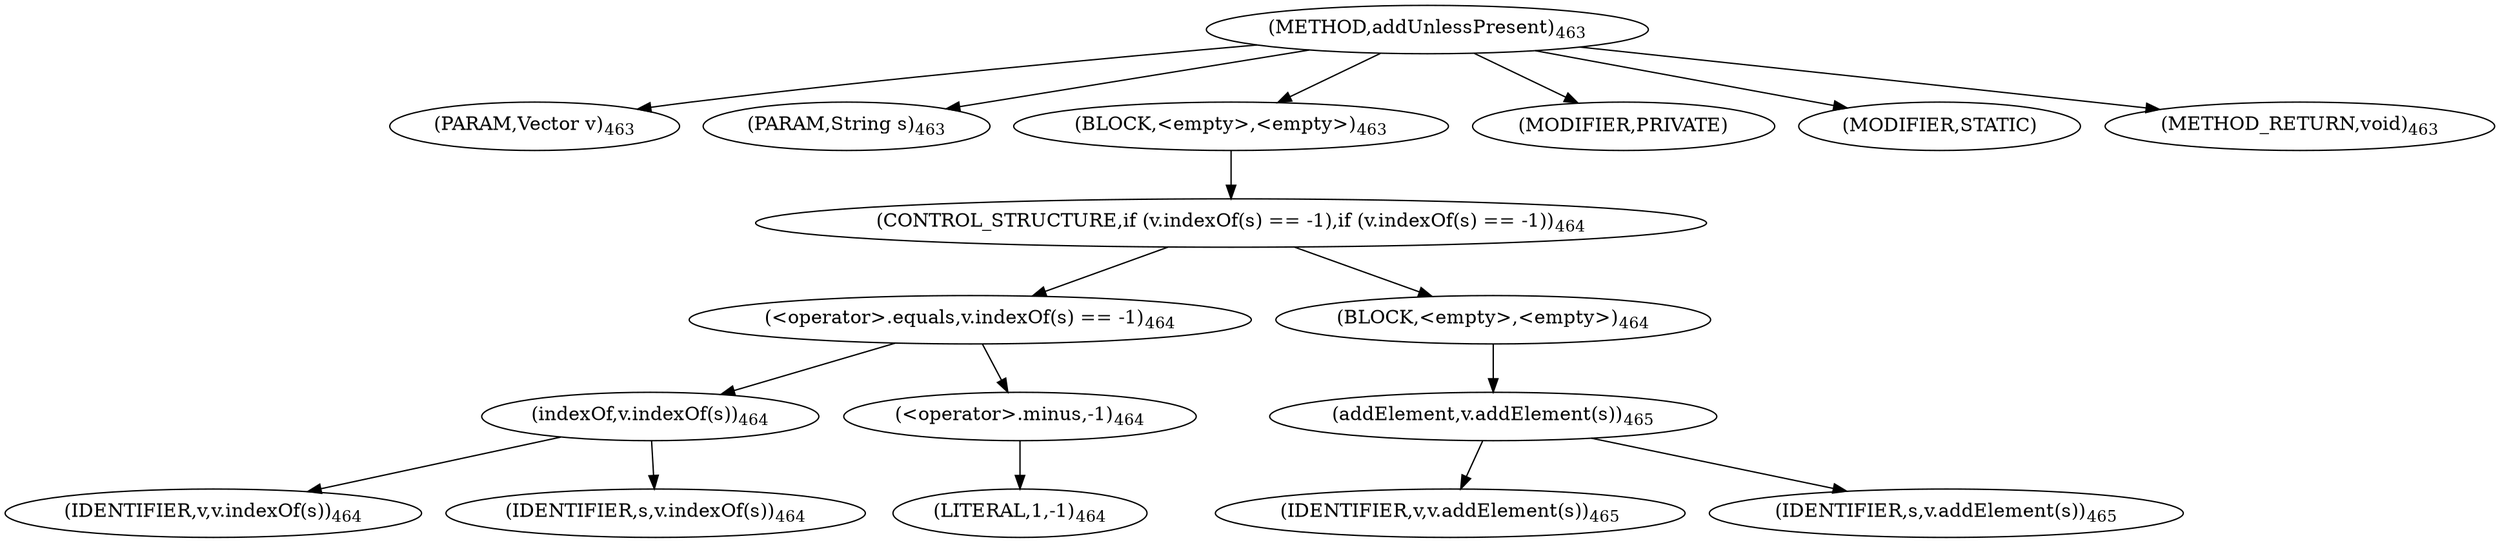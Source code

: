 digraph "addUnlessPresent" {  
"1026" [label = <(METHOD,addUnlessPresent)<SUB>463</SUB>> ]
"1027" [label = <(PARAM,Vector v)<SUB>463</SUB>> ]
"1028" [label = <(PARAM,String s)<SUB>463</SUB>> ]
"1029" [label = <(BLOCK,&lt;empty&gt;,&lt;empty&gt;)<SUB>463</SUB>> ]
"1030" [label = <(CONTROL_STRUCTURE,if (v.indexOf(s) == -1),if (v.indexOf(s) == -1))<SUB>464</SUB>> ]
"1031" [label = <(&lt;operator&gt;.equals,v.indexOf(s) == -1)<SUB>464</SUB>> ]
"1032" [label = <(indexOf,v.indexOf(s))<SUB>464</SUB>> ]
"1033" [label = <(IDENTIFIER,v,v.indexOf(s))<SUB>464</SUB>> ]
"1034" [label = <(IDENTIFIER,s,v.indexOf(s))<SUB>464</SUB>> ]
"1035" [label = <(&lt;operator&gt;.minus,-1)<SUB>464</SUB>> ]
"1036" [label = <(LITERAL,1,-1)<SUB>464</SUB>> ]
"1037" [label = <(BLOCK,&lt;empty&gt;,&lt;empty&gt;)<SUB>464</SUB>> ]
"1038" [label = <(addElement,v.addElement(s))<SUB>465</SUB>> ]
"1039" [label = <(IDENTIFIER,v,v.addElement(s))<SUB>465</SUB>> ]
"1040" [label = <(IDENTIFIER,s,v.addElement(s))<SUB>465</SUB>> ]
"1041" [label = <(MODIFIER,PRIVATE)> ]
"1042" [label = <(MODIFIER,STATIC)> ]
"1043" [label = <(METHOD_RETURN,void)<SUB>463</SUB>> ]
  "1026" -> "1027" 
  "1026" -> "1028" 
  "1026" -> "1029" 
  "1026" -> "1041" 
  "1026" -> "1042" 
  "1026" -> "1043" 
  "1029" -> "1030" 
  "1030" -> "1031" 
  "1030" -> "1037" 
  "1031" -> "1032" 
  "1031" -> "1035" 
  "1032" -> "1033" 
  "1032" -> "1034" 
  "1035" -> "1036" 
  "1037" -> "1038" 
  "1038" -> "1039" 
  "1038" -> "1040" 
}
